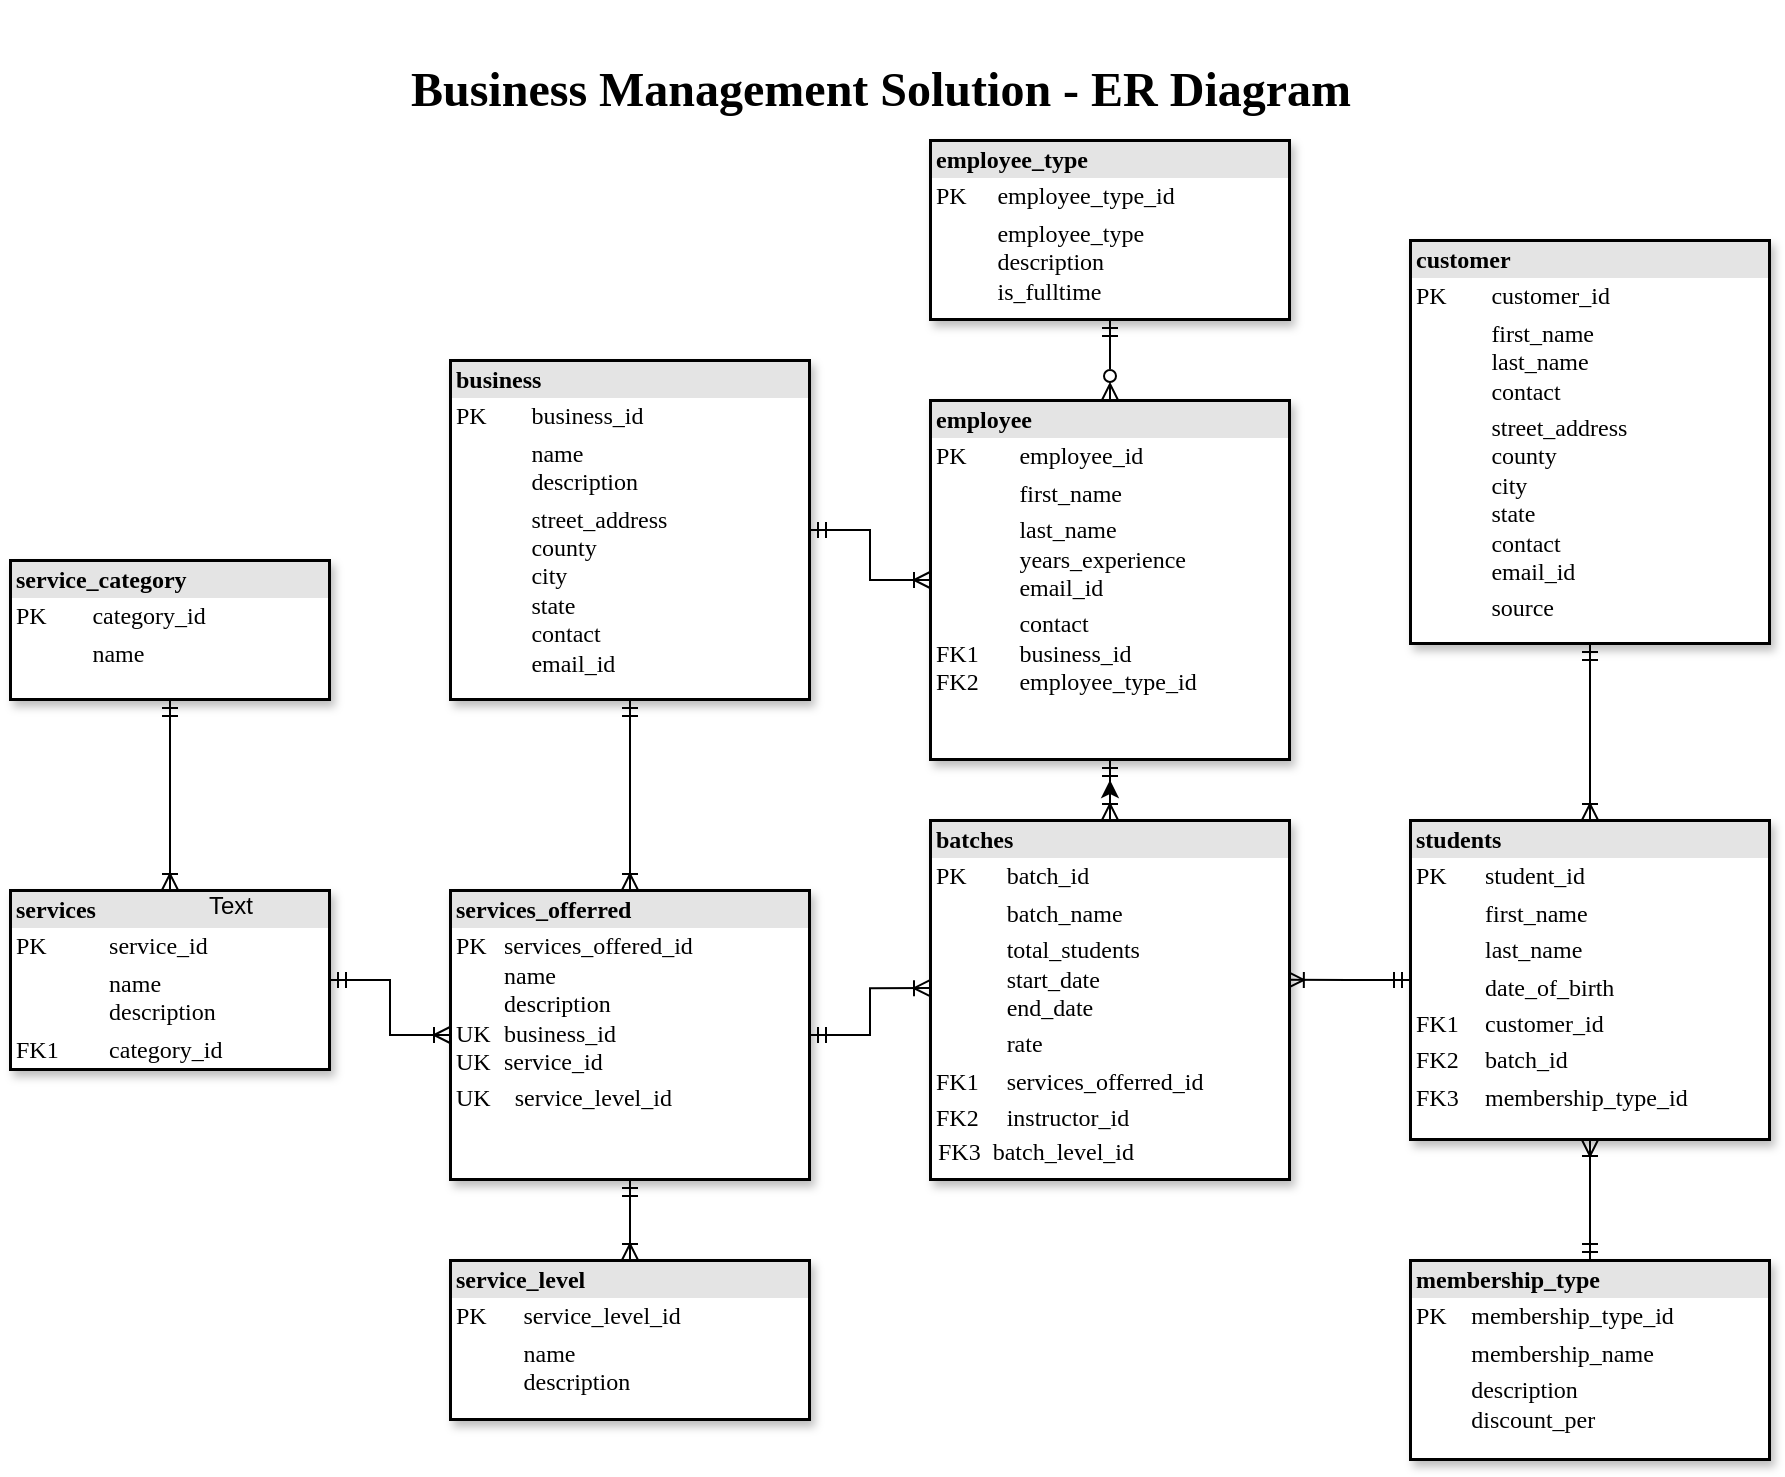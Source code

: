 <mxfile version="22.0.4" type="google">
  <diagram name="Page-1" id="2ca16b54-16f6-2749-3443-fa8db7711227">
    <mxGraphModel dx="2219" dy="664" grid="1" gridSize="10" guides="1" tooltips="1" connect="1" arrows="1" fold="1" page="1" pageScale="1" pageWidth="1169" pageHeight="827" background="none" math="0" shadow="0">
      <root>
        <mxCell id="0" />
        <mxCell id="1" parent="0" />
        <mxCell id="l-9Uv6maz0n6oZ3W3QbO-1" style="edgeStyle=orthogonalEdgeStyle;rounded=0;orthogonalLoop=1;jettySize=auto;html=1;exitX=1;exitY=0.5;exitDx=0;exitDy=0;entryX=0;entryY=0.5;entryDx=0;entryDy=0;endArrow=ERoneToMany;endFill=0;startArrow=ERmandOne;startFill=0;" parent="1" source="2ed32ef02a7f4228-1" target="2ed32ef02a7f4228-4" edge="1">
          <mxGeometry relative="1" as="geometry" />
        </mxCell>
        <mxCell id="2ed32ef02a7f4228-1" value="&lt;div style=&quot;box-sizing:border-box;width:100%;background:#e4e4e4;padding:2px;&quot;&gt;&lt;b&gt;business&lt;/b&gt;&lt;span style=&quot;white-space: pre;&quot;&gt;&#x9;&lt;/span&gt;&lt;span style=&quot;white-space: pre;&quot;&gt;&#x9;&lt;/span&gt;&lt;/div&gt;&lt;table style=&quot;width:100%;font-size:1em;&quot; cellpadding=&quot;2&quot; cellspacing=&quot;0&quot;&gt;&lt;tbody&gt;&lt;tr&gt;&lt;td&gt;PK&lt;/td&gt;&lt;td&gt;business_id&lt;/td&gt;&lt;/tr&gt;&lt;tr&gt;&lt;td&gt;&lt;br&gt;&lt;/td&gt;&lt;td&gt;name&lt;br&gt;description&lt;/td&gt;&lt;/tr&gt;&lt;tr&gt;&lt;td&gt;&lt;/td&gt;&lt;td&gt;street_address&lt;br&gt;county&lt;br&gt;city&lt;br&gt;state&lt;br&gt;contact&lt;br&gt;email_id&lt;/td&gt;&lt;/tr&gt;&lt;/tbody&gt;&lt;/table&gt;" style="verticalAlign=top;align=left;overflow=fill;html=1;rounded=0;shadow=1;comic=0;labelBackgroundColor=none;strokeWidth=1;fontFamily=Verdana;fontSize=12;labelBorderColor=default;direction=east;" parent="1" vertex="1">
          <mxGeometry x="-800" y="220" width="180" height="170" as="geometry" />
        </mxCell>
        <mxCell id="l-9Uv6maz0n6oZ3W3QbO-2" style="edgeStyle=orthogonalEdgeStyle;rounded=0;orthogonalLoop=1;jettySize=auto;html=1;endArrow=ERoneToMany;endFill=0;startArrow=ERmandOne;startFill=0;" parent="1" source="2ed32ef02a7f4228-4" target="eKkuy8thzexpCz7GUMpE-6" edge="1">
          <mxGeometry relative="1" as="geometry" />
        </mxCell>
        <mxCell id="Qs6UIdrCHMbzfMHwe8Ob-3" value="" style="edgeStyle=orthogonalEdgeStyle;rounded=0;orthogonalLoop=1;jettySize=auto;html=1;endArrow=ERmandOne;endFill=0;startArrow=ERzeroToMany;startFill=0;" edge="1" parent="1" source="2ed32ef02a7f4228-4" target="Qs6UIdrCHMbzfMHwe8Ob-2">
          <mxGeometry relative="1" as="geometry" />
        </mxCell>
        <mxCell id="Qs6UIdrCHMbzfMHwe8Ob-4" style="edgeStyle=orthogonalEdgeStyle;rounded=0;orthogonalLoop=1;jettySize=auto;html=1;" edge="1" parent="1" source="2ed32ef02a7f4228-4">
          <mxGeometry relative="1" as="geometry">
            <mxPoint x="-470" y="430" as="targetPoint" />
          </mxGeometry>
        </mxCell>
        <mxCell id="2ed32ef02a7f4228-4" value="&lt;div style=&quot;box-sizing: border-box ; width: 100% ; background: #e4e4e4 ; padding: 2px&quot;&gt;&lt;b&gt;employee&lt;/b&gt;&lt;/div&gt;&lt;table style=&quot;width: 100% ; font-size: 1em&quot; cellpadding=&quot;2&quot; cellspacing=&quot;0&quot;&gt;&lt;tbody&gt;&lt;tr&gt;&lt;td&gt;PK&lt;/td&gt;&lt;td&gt;employee_id&lt;/td&gt;&lt;/tr&gt;&lt;tr&gt;&lt;td&gt;&lt;br&gt;&lt;/td&gt;&lt;td&gt;first_name&lt;br&gt;&lt;/td&gt;&lt;/tr&gt;&lt;tr&gt;&lt;td&gt;&lt;/td&gt;&lt;td&gt;last_name&lt;br&gt;years_experience&lt;br&gt;email_id&lt;/td&gt;&lt;/tr&gt;&lt;tr&gt;&lt;td&gt;FK1&amp;nbsp;&lt;br&gt;FK2&lt;/td&gt;&lt;td&gt;contact&lt;br&gt;business_id&lt;br&gt;employee_type_id&lt;br&gt;&lt;br&gt;&lt;/td&gt;&lt;/tr&gt;&lt;/tbody&gt;&lt;/table&gt;" style="verticalAlign=top;align=left;overflow=fill;html=1;rounded=0;shadow=1;comic=0;labelBackgroundColor=none;strokeWidth=1;fontFamily=Verdana;fontSize=12;labelBorderColor=default;direction=east;" parent="1" vertex="1">
          <mxGeometry x="-560" y="240" width="180" height="180" as="geometry" />
        </mxCell>
        <mxCell id="eKkuy8thzexpCz7GUMpE-19" style="edgeStyle=orthogonalEdgeStyle;rounded=0;orthogonalLoop=1;jettySize=auto;html=1;startArrow=ERmandOne;startFill=0;endArrow=ERoneToMany;endFill=0;labelBackgroundColor=none;fontColor=default;shadow=0;labelBorderColor=default;entryX=0;entryY=0.467;entryDx=0;entryDy=0;entryPerimeter=0;" parent="1" source="2ed32ef02a7f4228-5" target="eKkuy8thzexpCz7GUMpE-6" edge="1">
          <mxGeometry relative="1" as="geometry" />
        </mxCell>
        <mxCell id="2ed32ef02a7f4228-5" value="&lt;div style=&quot;box-sizing:border-box;width:100%;background:#e4e4e4;padding:2px;&quot;&gt;&lt;b&gt;services_offerred&lt;/b&gt;&lt;/div&gt;&lt;table style=&quot;width:100%;font-size:1em;&quot; cellpadding=&quot;2&quot; cellspacing=&quot;0&quot;&gt;&lt;tbody&gt;&lt;tr&gt;&lt;td&gt;PK&lt;span style=&quot;white-space: pre;&quot;&gt;&#x9;&lt;/span&gt;services_offered_id&lt;br&gt;&lt;span style=&quot;white-space: pre;&quot;&gt;&#x9;&lt;/span&gt;name&lt;br&gt;&amp;nbsp; &amp;nbsp; &amp;nbsp; &amp;nbsp; description&lt;br&gt;UK&lt;span style=&quot;white-space: pre;&quot;&gt;&#x9;&lt;/span&gt;business_id&lt;br&gt;UK&lt;span style=&quot;white-space: pre;&quot;&gt;&#x9;&lt;/span&gt;service_id&lt;br&gt;&lt;/td&gt;&lt;td&gt;&lt;br&gt;&lt;/td&gt;&lt;/tr&gt;&lt;tr&gt;&lt;td&gt;UK&amp;nbsp; &amp;nbsp; service_level_id&lt;/td&gt;&lt;td&gt;&lt;br&gt;&lt;/td&gt;&lt;/tr&gt;&lt;tr&gt;&lt;td&gt;&lt;/td&gt;&lt;td&gt;&lt;br&gt;&lt;/td&gt;&lt;/tr&gt;&lt;/tbody&gt;&lt;/table&gt;" style="verticalAlign=top;align=left;overflow=fill;html=1;rounded=0;shadow=1;comic=0;labelBackgroundColor=none;strokeWidth=1;fontFamily=Verdana;fontSize=12;labelBorderColor=default;direction=east;" parent="1" vertex="1">
          <mxGeometry x="-800" y="485" width="180" height="145" as="geometry" />
        </mxCell>
        <mxCell id="eKkuy8thzexpCz7GUMpE-24" style="edgeStyle=orthogonalEdgeStyle;rounded=0;orthogonalLoop=1;jettySize=auto;html=1;endArrow=ERoneToMany;endFill=0;startArrow=ERmandOne;startFill=0;labelBackgroundColor=none;fontColor=default;shadow=0;labelBorderColor=default;entryX=0.994;entryY=0.444;entryDx=0;entryDy=0;entryPerimeter=0;" parent="1" source="2ed32ef02a7f4228-6" target="eKkuy8thzexpCz7GUMpE-6" edge="1">
          <mxGeometry relative="1" as="geometry" />
        </mxCell>
        <mxCell id="fyXYT1DVrHW8H-lK9_EW-12" style="edgeStyle=orthogonalEdgeStyle;rounded=0;orthogonalLoop=1;jettySize=auto;html=1;entryX=0.5;entryY=0;entryDx=0;entryDy=0;endArrow=ERmandOne;endFill=0;startArrow=ERoneToMany;startFill=0;" parent="1" source="2ed32ef02a7f4228-6" target="fyXYT1DVrHW8H-lK9_EW-6" edge="1">
          <mxGeometry relative="1" as="geometry">
            <Array as="points">
              <mxPoint x="-230" y="660" />
              <mxPoint x="-230" y="660" />
            </Array>
          </mxGeometry>
        </mxCell>
        <mxCell id="2ed32ef02a7f4228-6" value="&lt;div style=&quot;box-sizing: border-box ; width: 100% ; background: #e4e4e4 ; padding: 2px&quot;&gt;&lt;b&gt;students&lt;/b&gt;&lt;/div&gt;&lt;table style=&quot;width: 100% ; font-size: 1em&quot; cellpadding=&quot;2&quot; cellspacing=&quot;0&quot;&gt;&lt;tbody&gt;&lt;tr&gt;&lt;td&gt;PK&lt;/td&gt;&lt;td&gt;student_id&lt;/td&gt;&lt;/tr&gt;&lt;tr&gt;&lt;td&gt;&lt;br&gt;&lt;/td&gt;&lt;td&gt;first_name&lt;/td&gt;&lt;/tr&gt;&lt;tr&gt;&lt;td&gt;&lt;/td&gt;&lt;td&gt;last_name&lt;/td&gt;&lt;/tr&gt;&lt;tr&gt;&lt;td&gt;&lt;br&gt;&lt;/td&gt;&lt;td&gt;date_of_birth&lt;br&gt;&lt;/td&gt;&lt;/tr&gt;&lt;tr&gt;&lt;td&gt;FK1&lt;br&gt;&lt;/td&gt;&lt;td&gt;customer_id&lt;br&gt;&lt;/td&gt;&lt;/tr&gt;&lt;tr&gt;&lt;td&gt;FK2&lt;br&gt;&lt;/td&gt;&lt;td&gt;batch_id&lt;br&gt;&lt;/td&gt;&lt;/tr&gt;&lt;tr&gt;&lt;td&gt;FK3&lt;/td&gt;&lt;td&gt;membership_type_id&lt;/td&gt;&lt;/tr&gt;&lt;tr&gt;&lt;td&gt;&lt;br&gt;&lt;/td&gt;&lt;td&gt;&lt;br&gt;&lt;/td&gt;&lt;/tr&gt;&lt;tr&gt;&lt;td&gt;&lt;br&gt;&lt;/td&gt;&lt;td&gt;&lt;br&gt;&lt;/td&gt;&lt;/tr&gt;&lt;/tbody&gt;&lt;/table&gt;" style="verticalAlign=top;align=left;overflow=fill;html=1;rounded=0;shadow=1;comic=0;labelBackgroundColor=none;strokeWidth=1;fontFamily=Verdana;fontSize=12;labelBorderColor=default;direction=east;" parent="1" vertex="1">
          <mxGeometry x="-320" y="450" width="180" height="160" as="geometry" />
        </mxCell>
        <mxCell id="eKkuy8thzexpCz7GUMpE-25" style="edgeStyle=orthogonalEdgeStyle;rounded=0;orthogonalLoop=1;jettySize=auto;html=1;endArrow=ERoneToMany;endFill=0;startArrow=ERmandOne;startFill=0;labelBackgroundColor=none;fontColor=default;shadow=0;labelBorderColor=default;entryX=0.5;entryY=0;entryDx=0;entryDy=0;exitX=0.5;exitY=1;exitDx=0;exitDy=0;" parent="1" source="fyXYT1DVrHW8H-lK9_EW-7" target="2ed32ef02a7f4228-6" edge="1">
          <mxGeometry relative="1" as="geometry">
            <mxPoint x="-230" y="370" as="sourcePoint" />
          </mxGeometry>
        </mxCell>
        <mxCell id="2ed32ef02a7f4228-13" value="" style="edgeStyle=orthogonalEdgeStyle;html=1;endArrow=ERoneToMany;startArrow=ERmandOne;labelBackgroundColor=none;fontFamily=Verdana;fontSize=12;align=left;exitX=0.5;exitY=1;entryX=0.5;entryY=0;rounded=0;fontColor=default;shadow=0;labelBorderColor=default;exitDx=0;exitDy=0;entryDx=0;entryDy=0;" parent="1" source="2ed32ef02a7f4228-1" target="2ed32ef02a7f4228-5" edge="1">
          <mxGeometry width="100" height="100" relative="1" as="geometry">
            <mxPoint x="-504" y="574" as="sourcePoint" />
            <mxPoint x="-404" y="474" as="targetPoint" />
          </mxGeometry>
        </mxCell>
        <mxCell id="eKkuy8thzexpCz7GUMpE-16" style="edgeStyle=orthogonalEdgeStyle;rounded=0;orthogonalLoop=1;jettySize=auto;html=1;exitX=0.5;exitY=0;exitDx=0;exitDy=0;entryX=0.5;entryY=1;entryDx=0;entryDy=0;endArrow=ERmandOne;endFill=0;startArrow=ERoneToMany;startFill=0;labelBackgroundColor=none;fontColor=default;shadow=0;labelBorderColor=default;" parent="1" source="eKkuy8thzexpCz7GUMpE-2" target="eKkuy8thzexpCz7GUMpE-3" edge="1">
          <mxGeometry relative="1" as="geometry" />
        </mxCell>
        <mxCell id="eKkuy8thzexpCz7GUMpE-30" style="edgeStyle=orthogonalEdgeStyle;rounded=0;orthogonalLoop=1;jettySize=auto;html=1;endArrow=ERoneToMany;endFill=0;startArrow=ERmandOne;startFill=0;labelBackgroundColor=none;fontColor=default;shadow=0;labelBorderColor=default;entryX=0;entryY=0.5;entryDx=0;entryDy=0;" parent="1" source="eKkuy8thzexpCz7GUMpE-2" target="2ed32ef02a7f4228-5" edge="1">
          <mxGeometry relative="1" as="geometry" />
        </mxCell>
        <mxCell id="eKkuy8thzexpCz7GUMpE-2" value="&lt;div style=&quot;box-sizing: border-box ; width: 100% ; background: #e4e4e4 ; padding: 2px&quot;&gt;&lt;b&gt;services&lt;/b&gt;&lt;/div&gt;&lt;table style=&quot;width: 100% ; font-size: 1em&quot; cellpadding=&quot;2&quot; cellspacing=&quot;0&quot;&gt;&lt;tbody&gt;&lt;tr&gt;&lt;td&gt;PK&lt;/td&gt;&lt;td&gt;service_id&lt;/td&gt;&lt;/tr&gt;&lt;tr&gt;&lt;td&gt;&lt;br&gt;&lt;/td&gt;&lt;td&gt;name&lt;br&gt;description&lt;/td&gt;&lt;/tr&gt;&lt;tr&gt;&lt;td&gt;FK1&lt;/td&gt;&lt;td&gt;category_id&lt;/td&gt;&lt;/tr&gt;&lt;tr&gt;&lt;td&gt;&lt;br&gt;&lt;/td&gt;&lt;td&gt;&lt;br&gt;&lt;/td&gt;&lt;/tr&gt;&lt;tr&gt;&lt;td&gt;&lt;br&gt;&lt;/td&gt;&lt;td&gt;&lt;br&gt;&lt;/td&gt;&lt;/tr&gt;&lt;tr&gt;&lt;td&gt;&lt;br&gt;&lt;/td&gt;&lt;td&gt;&lt;br&gt;&lt;/td&gt;&lt;/tr&gt;&lt;/tbody&gt;&lt;/table&gt;" style="verticalAlign=top;align=left;overflow=fill;html=1;rounded=0;shadow=1;comic=0;labelBackgroundColor=none;strokeWidth=1;fontFamily=Verdana;fontSize=12;labelBorderColor=default;direction=east;" parent="1" vertex="1">
          <mxGeometry x="-1020" y="485" width="160" height="90" as="geometry" />
        </mxCell>
        <mxCell id="eKkuy8thzexpCz7GUMpE-3" value="&lt;div style=&quot;box-sizing: border-box ; width: 100% ; background: #e4e4e4 ; padding: 2px&quot;&gt;&lt;b&gt;service_category&lt;/b&gt;&lt;/div&gt;&lt;table style=&quot;width: 100% ; font-size: 1em&quot; cellpadding=&quot;2&quot; cellspacing=&quot;0&quot;&gt;&lt;tbody&gt;&lt;tr&gt;&lt;td&gt;PK&lt;/td&gt;&lt;td&gt;category_id&lt;/td&gt;&lt;/tr&gt;&lt;tr&gt;&lt;td&gt;&lt;br&gt;&lt;/td&gt;&lt;td&gt;name&lt;/td&gt;&lt;/tr&gt;&lt;tr&gt;&lt;td&gt;&lt;/td&gt;&lt;td&gt;&lt;br&gt;&lt;/td&gt;&lt;/tr&gt;&lt;tr&gt;&lt;td&gt;&lt;br&gt;&lt;/td&gt;&lt;td&gt;&lt;br&gt;&lt;/td&gt;&lt;/tr&gt;&lt;tr&gt;&lt;td&gt;&lt;br&gt;&lt;/td&gt;&lt;td&gt;&lt;br&gt;&lt;/td&gt;&lt;/tr&gt;&lt;tr&gt;&lt;td&gt;&lt;br&gt;&lt;/td&gt;&lt;td&gt;&lt;br&gt;&lt;/td&gt;&lt;/tr&gt;&lt;/tbody&gt;&lt;/table&gt;" style="verticalAlign=top;align=left;overflow=fill;html=1;rounded=0;shadow=1;comic=0;labelBackgroundColor=none;strokeWidth=1;fontFamily=Verdana;fontSize=12;labelBorderColor=default;direction=east;" parent="1" vertex="1">
          <mxGeometry x="-1020" y="320" width="160" height="70" as="geometry" />
        </mxCell>
        <mxCell id="l-9Uv6maz0n6oZ3W3QbO-4" style="edgeStyle=orthogonalEdgeStyle;rounded=0;orthogonalLoop=1;jettySize=auto;html=1;entryX=0.5;entryY=0;entryDx=0;entryDy=0;endArrow=ERoneToMany;endFill=0;startArrow=ERmandOne;startFill=0;" parent="1" source="2ed32ef02a7f4228-5" target="eKkuy8thzexpCz7GUMpE-14" edge="1">
          <mxGeometry relative="1" as="geometry">
            <Array as="points" />
          </mxGeometry>
        </mxCell>
        <mxCell id="eKkuy8thzexpCz7GUMpE-6" value="&lt;div style=&quot;box-sizing: border-box ; width: 100% ; background: #e4e4e4 ; padding: 2px&quot;&gt;&lt;b&gt;batches&lt;/b&gt;&lt;/div&gt;&lt;table style=&quot;width: 100% ; font-size: 1em&quot; cellpadding=&quot;2&quot; cellspacing=&quot;0&quot;&gt;&lt;tbody&gt;&lt;tr&gt;&lt;td&gt;PK&lt;/td&gt;&lt;td&gt;batch_id&lt;/td&gt;&lt;/tr&gt;&lt;tr&gt;&lt;td&gt;&lt;br&gt;&lt;/td&gt;&lt;td&gt;batch_name&lt;br&gt;&lt;/td&gt;&lt;/tr&gt;&lt;tr&gt;&lt;td&gt;&lt;/td&gt;&lt;td&gt;total_students&lt;br&gt;start_date&lt;br&gt;end_date&lt;/td&gt;&lt;/tr&gt;&lt;tr&gt;&lt;td&gt;&lt;br&gt;&lt;/td&gt;&lt;td&gt;rate&lt;/td&gt;&lt;/tr&gt;&lt;tr&gt;&lt;td&gt;FK1&lt;/td&gt;&lt;td&gt;services_offerred_id&lt;br&gt;&lt;/td&gt;&lt;/tr&gt;&lt;tr&gt;&lt;td&gt;FK2&lt;/td&gt;&lt;td&gt;instructor_id&lt;/td&gt;&lt;/tr&gt;&lt;/tbody&gt;&lt;/table&gt;&amp;nbsp;FK3&amp;nbsp; batch_level_id" style="verticalAlign=top;align=left;overflow=fill;html=1;rounded=0;shadow=1;comic=0;labelBackgroundColor=none;strokeWidth=1;fontFamily=Verdana;fontSize=12;labelBorderColor=default;direction=east;" parent="1" vertex="1">
          <mxGeometry x="-560" y="450" width="180" height="180" as="geometry" />
        </mxCell>
        <mxCell id="eKkuy8thzexpCz7GUMpE-14" value="&lt;div style=&quot;box-sizing:border-box;width:100%;background:#e4e4e4;padding:2px;&quot;&gt;&lt;b&gt;service_level&lt;/b&gt;&lt;/div&gt;&lt;table style=&quot;width:100%;font-size:1em;&quot; cellpadding=&quot;2&quot; cellspacing=&quot;0&quot;&gt;&lt;tbody&gt;&lt;tr&gt;&lt;td&gt;PK&lt;/td&gt;&lt;td&gt;service_level_id&lt;/td&gt;&lt;/tr&gt;&lt;tr&gt;&lt;td&gt;&lt;br&gt;&lt;/td&gt;&lt;td&gt;name&lt;br&gt;description&lt;/td&gt;&lt;/tr&gt;&lt;tr&gt;&lt;td&gt;&lt;/td&gt;&lt;td&gt;&lt;br&gt;&lt;/td&gt;&lt;/tr&gt;&lt;/tbody&gt;&lt;/table&gt;" style="verticalAlign=top;align=left;overflow=fill;html=1;rounded=0;shadow=1;comic=0;labelBackgroundColor=none;strokeWidth=1;fontFamily=Verdana;fontSize=12;labelBorderColor=default;direction=east;" parent="1" vertex="1">
          <mxGeometry x="-800" y="670" width="180" height="80" as="geometry" />
        </mxCell>
        <mxCell id="5WKN-ax_HnX2hqTFPknS-2" value="&lt;font style=&quot;font-size: 24px;&quot; face=&quot;Times New Roman&quot;&gt;&lt;b&gt;Business Management Solution - ER Diagram&lt;/b&gt;&lt;/font&gt;" style="text;html=1;strokeColor=none;fillColor=none;align=center;verticalAlign=middle;whiteSpace=wrap;rounded=0;" parent="1" vertex="1">
          <mxGeometry x="-839" y="40" width="509" height="90" as="geometry" />
        </mxCell>
        <mxCell id="fyXYT1DVrHW8H-lK9_EW-2" value="Text" style="text;html=1;align=center;verticalAlign=middle;resizable=0;points=[];autosize=1;strokeColor=none;fillColor=none;" parent="1" vertex="1">
          <mxGeometry x="-935" y="478" width="50" height="30" as="geometry" />
        </mxCell>
        <mxCell id="fyXYT1DVrHW8H-lK9_EW-6" value="&lt;div style=&quot;box-sizing: border-box ; width: 100% ; background: #e4e4e4 ; padding: 2px&quot;&gt;&lt;b&gt;membership_type&lt;/b&gt;&lt;/div&gt;&lt;table style=&quot;width: 100% ; font-size: 1em&quot; cellpadding=&quot;2&quot; cellspacing=&quot;0&quot;&gt;&lt;tbody&gt;&lt;tr&gt;&lt;td&gt;PK&lt;/td&gt;&lt;td&gt;membership_type_id&lt;/td&gt;&lt;/tr&gt;&lt;tr&gt;&lt;td&gt;&lt;br&gt;&lt;/td&gt;&lt;td&gt;membership_name&lt;/td&gt;&lt;/tr&gt;&lt;tr&gt;&lt;td&gt;&lt;/td&gt;&lt;td&gt;description&lt;br&gt;discount_per&lt;/td&gt;&lt;/tr&gt;&lt;tr&gt;&lt;td&gt;&lt;br&gt;&lt;/td&gt;&lt;td&gt;&lt;br&gt;&lt;/td&gt;&lt;/tr&gt;&lt;tr&gt;&lt;td&gt;&lt;br&gt;&lt;/td&gt;&lt;td&gt;&lt;br&gt;&lt;/td&gt;&lt;/tr&gt;&lt;tr&gt;&lt;td&gt;&lt;br&gt;&lt;/td&gt;&lt;td&gt;&lt;br&gt;&lt;/td&gt;&lt;/tr&gt;&lt;tr&gt;&lt;td&gt;&lt;br&gt;&lt;/td&gt;&lt;td&gt;&lt;/td&gt;&lt;/tr&gt;&lt;tr&gt;&lt;td&gt;&lt;br&gt;&lt;/td&gt;&lt;td&gt;&lt;br&gt;&lt;/td&gt;&lt;/tr&gt;&lt;tr&gt;&lt;td&gt;&lt;br&gt;&lt;/td&gt;&lt;td&gt;&lt;br&gt;&lt;/td&gt;&lt;/tr&gt;&lt;/tbody&gt;&lt;/table&gt;" style="verticalAlign=top;align=left;overflow=fill;html=1;rounded=0;shadow=1;comic=0;labelBackgroundColor=none;strokeWidth=1;fontFamily=Verdana;fontSize=12;labelBorderColor=default;direction=east;" parent="1" vertex="1">
          <mxGeometry x="-320" y="670" width="180" height="100" as="geometry" />
        </mxCell>
        <mxCell id="fyXYT1DVrHW8H-lK9_EW-7" value="&lt;div style=&quot;box-sizing: border-box ; width: 100% ; background: #e4e4e4 ; padding: 2px&quot;&gt;&lt;b&gt;customer&lt;/b&gt;&lt;/div&gt;&lt;table style=&quot;width: 100% ; font-size: 1em&quot; cellpadding=&quot;2&quot; cellspacing=&quot;0&quot;&gt;&lt;tbody&gt;&lt;tr&gt;&lt;td&gt;PK&lt;/td&gt;&lt;td&gt;customer_id&lt;/td&gt;&lt;/tr&gt;&lt;tr&gt;&lt;td&gt;&lt;br&gt;&lt;/td&gt;&lt;td&gt;first_name&lt;br&gt;last_name&lt;br&gt;contact&lt;br&gt;&lt;/td&gt;&lt;/tr&gt;&lt;tr&gt;&lt;td&gt;&lt;br&gt;&lt;/td&gt;&lt;td&gt;street_address&lt;br style=&quot;border-color: var(--border-color);&quot;&gt;county&lt;br style=&quot;border-color: var(--border-color);&quot;&gt;city&lt;br style=&quot;border-color: var(--border-color);&quot;&gt;state&lt;br style=&quot;border-color: var(--border-color);&quot;&gt;contact&lt;br&gt;email_id&lt;/td&gt;&lt;/tr&gt;&lt;tr&gt;&lt;td&gt;&lt;br&gt;&lt;/td&gt;&lt;td&gt;source&lt;/td&gt;&lt;/tr&gt;&lt;tr&gt;&lt;td&gt;&lt;br&gt;&lt;/td&gt;&lt;td&gt;&lt;br&gt;&lt;/td&gt;&lt;/tr&gt;&lt;tr&gt;&lt;td&gt;&lt;br&gt;&lt;/td&gt;&lt;td&gt;&lt;/td&gt;&lt;/tr&gt;&lt;tr&gt;&lt;td&gt;&lt;br&gt;&lt;/td&gt;&lt;td&gt;&lt;br&gt;&lt;/td&gt;&lt;/tr&gt;&lt;tr&gt;&lt;td&gt;&lt;br&gt;&lt;/td&gt;&lt;td&gt;&lt;br&gt;&lt;/td&gt;&lt;/tr&gt;&lt;/tbody&gt;&lt;/table&gt;" style="verticalAlign=top;align=left;overflow=fill;html=1;rounded=0;shadow=1;comic=0;labelBackgroundColor=none;strokeWidth=1;fontFamily=Verdana;fontSize=12;labelBorderColor=default;direction=east;" parent="1" vertex="1">
          <mxGeometry x="-320" y="160" width="180" height="202" as="geometry" />
        </mxCell>
        <mxCell id="Qs6UIdrCHMbzfMHwe8Ob-2" value="&lt;div style=&quot;box-sizing:border-box;width:100%;background:#e4e4e4;padding:2px;&quot;&gt;&lt;b&gt;employee_type&lt;/b&gt;&lt;/div&gt;&lt;table style=&quot;width:100%;font-size:1em;&quot; cellpadding=&quot;2&quot; cellspacing=&quot;0&quot;&gt;&lt;tbody&gt;&lt;tr&gt;&lt;td&gt;PK&lt;/td&gt;&lt;td&gt;employee_type_id&lt;/td&gt;&lt;/tr&gt;&lt;tr&gt;&lt;td&gt;&lt;br&gt;&lt;/td&gt;&lt;td&gt;employee_type&lt;br&gt;description&lt;br&gt;is_fulltime&lt;/td&gt;&lt;/tr&gt;&lt;tr&gt;&lt;td&gt;&lt;/td&gt;&lt;td&gt;&lt;br&gt;&lt;/td&gt;&lt;/tr&gt;&lt;/tbody&gt;&lt;/table&gt;" style="verticalAlign=top;align=left;overflow=fill;html=1;rounded=0;shadow=1;comic=0;labelBackgroundColor=none;strokeWidth=1;fontFamily=Verdana;fontSize=12;labelBorderColor=default;direction=east;" vertex="1" parent="1">
          <mxGeometry x="-560" y="110" width="180" height="90" as="geometry" />
        </mxCell>
      </root>
    </mxGraphModel>
  </diagram>
</mxfile>
